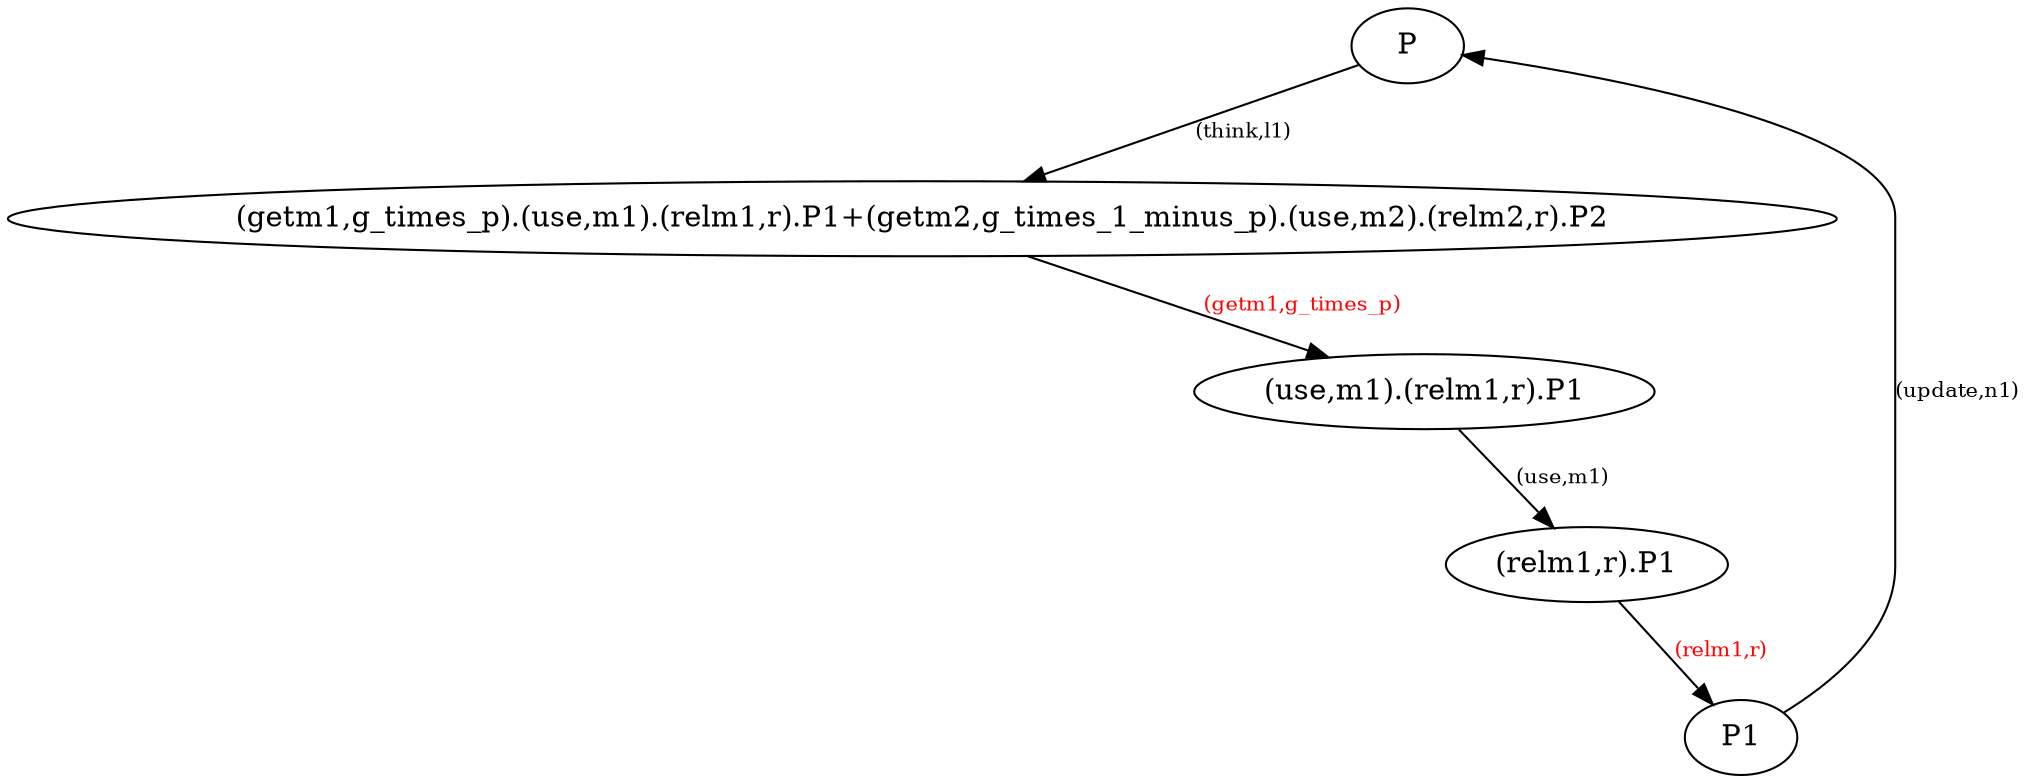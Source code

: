 digraph P{
"P" -> "(getm1,g_times_p).(use,m1).(relm1,r).P1+(getm2,g_times_1_minus_p).(use,m2).(relm2,r).P2" [label="(think,l1)" fontsize=10]
"(getm1,g_times_p).(use,m1).(relm1,r).P1+(getm2,g_times_1_minus_p).(use,m2).(relm2,r).P2" -> "(use,m1).(relm1,r).P1" [label="(getm1,g_times_p)"                 fontsize=10, fontcolor=red]
"(use,m1).(relm1,r).P1" -> "(relm1,r).P1" [label="(use,m1)" fontsize=10]
"(relm1,r).P1" -> "P1" [label="(relm1,r)"                 fontsize=10, fontcolor=red]
"P1" -> "P" [label="(update,n1)" fontsize=10]
}
